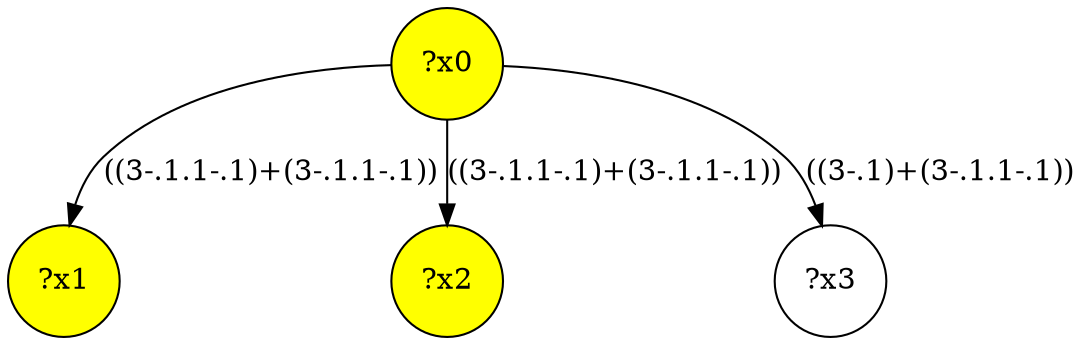 digraph g {
	x1 [fillcolor="yellow", style="filled," shape=circle, label="?x1"];
	x0 [fillcolor="yellow", style="filled," shape=circle, label="?x0"];
	x2 [fillcolor="yellow", style="filled," shape=circle, label="?x2"];
	x0 -> x1 [label="((3-.1.1-.1)+(3-.1.1-.1))"];
	x0 -> x2 [label="((3-.1.1-.1)+(3-.1.1-.1))"];
	x3 [shape=circle, label="?x3"];
	x0 -> x3 [label="((3-.1)+(3-.1.1-.1))"];
}
